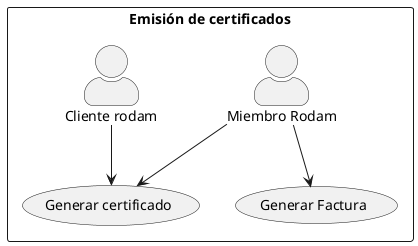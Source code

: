 @startuml

skinparam actorStyle awesome




rectangle "Emisión de certificados" {
:Miembro Rodam: --> (Generar certificado)
:Miembro Rodam: --> (Generar Factura)
:Cliente rodam: --> (Generar certificado)
}



@enduml